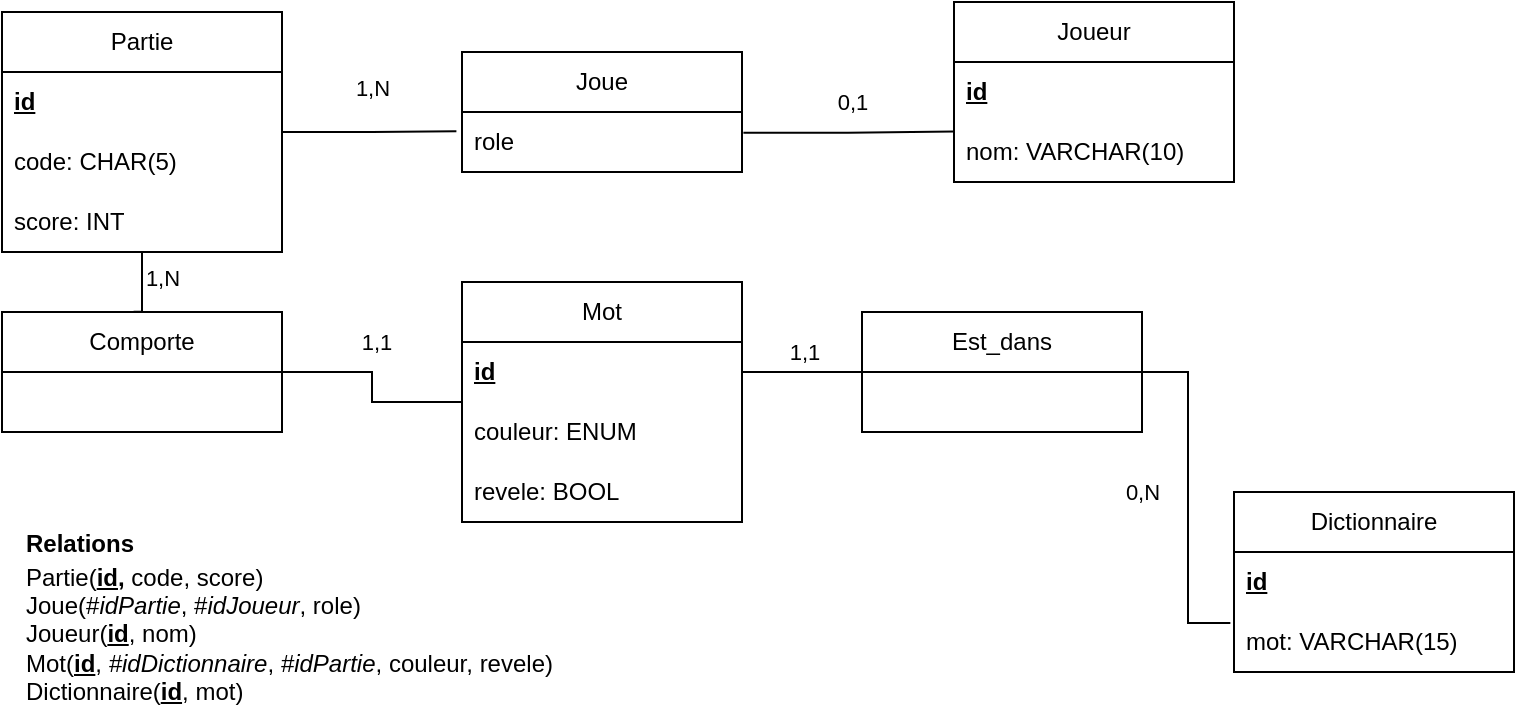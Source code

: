<mxfile version="24.4.13" type="device">
  <diagram id="R2lEEEUBdFMjLlhIrx00" name="Page-1">
    <mxGraphModel dx="989" dy="610" grid="1" gridSize="10" guides="1" tooltips="1" connect="1" arrows="1" fold="1" page="1" pageScale="1" pageWidth="850" pageHeight="1100" math="0" shadow="0" extFonts="Permanent Marker^https://fonts.googleapis.com/css?family=Permanent+Marker">
      <root>
        <mxCell id="0" />
        <mxCell id="1" parent="0" />
        <mxCell id="AaLZpZYPrjbfkjgFqPFA-14" value="Mot" style="swimlane;fontStyle=0;childLayout=stackLayout;horizontal=1;startSize=30;horizontalStack=0;resizeParent=1;resizeParentMax=0;resizeLast=0;collapsible=1;marginBottom=0;whiteSpace=wrap;html=1;" parent="1" vertex="1">
          <mxGeometry x="280" y="305" width="140" height="120" as="geometry">
            <mxRectangle x="210" y="370" width="60" height="30" as="alternateBounds" />
          </mxGeometry>
        </mxCell>
        <mxCell id="AaLZpZYPrjbfkjgFqPFA-15" value="&lt;b&gt;&lt;u&gt;id&lt;/u&gt;&lt;/b&gt;" style="text;strokeColor=none;fillColor=none;align=left;verticalAlign=middle;spacingLeft=4;spacingRight=4;overflow=hidden;points=[[0,0.5],[1,0.5]];portConstraint=eastwest;rotatable=0;whiteSpace=wrap;html=1;" parent="AaLZpZYPrjbfkjgFqPFA-14" vertex="1">
          <mxGeometry y="30" width="140" height="30" as="geometry" />
        </mxCell>
        <mxCell id="AaLZpZYPrjbfkjgFqPFA-19" value="couleur: ENUM" style="text;strokeColor=none;fillColor=none;align=left;verticalAlign=middle;spacingLeft=4;spacingRight=4;overflow=hidden;points=[[0,0.5],[1,0.5]];portConstraint=eastwest;rotatable=0;whiteSpace=wrap;html=1;" parent="AaLZpZYPrjbfkjgFqPFA-14" vertex="1">
          <mxGeometry y="60" width="140" height="30" as="geometry" />
        </mxCell>
        <mxCell id="CnqwCCuB3Zk9VRJwTlJh-23" value="revele: BOOL" style="text;strokeColor=none;fillColor=none;align=left;verticalAlign=middle;spacingLeft=4;spacingRight=4;overflow=hidden;points=[[0,0.5],[1,0.5]];portConstraint=eastwest;rotatable=0;whiteSpace=wrap;html=1;" vertex="1" parent="AaLZpZYPrjbfkjgFqPFA-14">
          <mxGeometry y="90" width="140" height="30" as="geometry" />
        </mxCell>
        <mxCell id="AaLZpZYPrjbfkjgFqPFA-7" value="Joueur" style="swimlane;fontStyle=0;childLayout=stackLayout;horizontal=1;startSize=30;horizontalStack=0;resizeParent=1;resizeParentMax=0;resizeLast=0;collapsible=1;marginBottom=0;whiteSpace=wrap;html=1;" parent="1" vertex="1">
          <mxGeometry x="526" y="165" width="140" height="90" as="geometry" />
        </mxCell>
        <mxCell id="AaLZpZYPrjbfkjgFqPFA-8" value="&lt;b&gt;&lt;u&gt;id&lt;/u&gt;&lt;/b&gt;" style="text;strokeColor=none;fillColor=none;align=left;verticalAlign=middle;spacingLeft=4;spacingRight=4;overflow=hidden;points=[[0,0.5],[1,0.5]];portConstraint=eastwest;rotatable=0;whiteSpace=wrap;html=1;" parent="AaLZpZYPrjbfkjgFqPFA-7" vertex="1">
          <mxGeometry y="30" width="140" height="30" as="geometry" />
        </mxCell>
        <mxCell id="AaLZpZYPrjbfkjgFqPFA-9" value="nom: VARCHAR(10)" style="text;strokeColor=none;fillColor=none;align=left;verticalAlign=middle;spacingLeft=4;spacingRight=4;overflow=hidden;points=[[0,0.5],[1,0.5]];portConstraint=eastwest;rotatable=0;whiteSpace=wrap;html=1;" parent="AaLZpZYPrjbfkjgFqPFA-7" vertex="1">
          <mxGeometry y="60" width="140" height="30" as="geometry" />
        </mxCell>
        <mxCell id="AaLZpZYPrjbfkjgFqPFA-11" value="Dictionnaire" style="swimlane;fontStyle=0;childLayout=stackLayout;horizontal=1;startSize=30;horizontalStack=0;resizeParent=1;resizeParentMax=0;resizeLast=0;collapsible=1;marginBottom=0;whiteSpace=wrap;html=1;" parent="1" vertex="1">
          <mxGeometry x="666" y="410" width="140" height="90" as="geometry" />
        </mxCell>
        <mxCell id="AaLZpZYPrjbfkjgFqPFA-12" value="&lt;b&gt;&lt;u&gt;id&lt;/u&gt;&lt;/b&gt;" style="text;strokeColor=none;fillColor=none;align=left;verticalAlign=middle;spacingLeft=4;spacingRight=4;overflow=hidden;points=[[0,0.5],[1,0.5]];portConstraint=eastwest;rotatable=0;whiteSpace=wrap;html=1;" parent="AaLZpZYPrjbfkjgFqPFA-11" vertex="1">
          <mxGeometry y="30" width="140" height="30" as="geometry" />
        </mxCell>
        <mxCell id="AaLZpZYPrjbfkjgFqPFA-13" value="mot: VARCHAR(15)" style="text;strokeColor=none;fillColor=none;align=left;verticalAlign=middle;spacingLeft=4;spacingRight=4;overflow=hidden;points=[[0,0.5],[1,0.5]];portConstraint=eastwest;rotatable=0;whiteSpace=wrap;html=1;" parent="AaLZpZYPrjbfkjgFqPFA-11" vertex="1">
          <mxGeometry y="60" width="140" height="30" as="geometry" />
        </mxCell>
        <mxCell id="AaLZpZYPrjbfkjgFqPFA-22" value="Partie" style="swimlane;fontStyle=0;childLayout=stackLayout;horizontal=1;startSize=30;horizontalStack=0;resizeParent=1;resizeParentMax=0;resizeLast=0;collapsible=1;marginBottom=0;whiteSpace=wrap;html=1;" parent="1" vertex="1">
          <mxGeometry x="50" y="170" width="140" height="120" as="geometry" />
        </mxCell>
        <mxCell id="AaLZpZYPrjbfkjgFqPFA-23" value="&lt;b&gt;&lt;u&gt;id&lt;/u&gt;&lt;/b&gt;" style="text;strokeColor=none;fillColor=none;align=left;verticalAlign=middle;spacingLeft=4;spacingRight=4;overflow=hidden;points=[[0,0.5],[1,0.5]];portConstraint=eastwest;rotatable=0;whiteSpace=wrap;html=1;" parent="AaLZpZYPrjbfkjgFqPFA-22" vertex="1">
          <mxGeometry y="30" width="140" height="30" as="geometry" />
        </mxCell>
        <mxCell id="AaLZpZYPrjbfkjgFqPFA-24" value="code: CHAR(5)" style="text;strokeColor=none;fillColor=none;align=left;verticalAlign=middle;spacingLeft=4;spacingRight=4;overflow=hidden;points=[[0,0.5],[1,0.5]];portConstraint=eastwest;rotatable=0;whiteSpace=wrap;html=1;" parent="AaLZpZYPrjbfkjgFqPFA-22" vertex="1">
          <mxGeometry y="60" width="140" height="30" as="geometry" />
        </mxCell>
        <mxCell id="AaLZpZYPrjbfkjgFqPFA-25" value="score: INT" style="text;strokeColor=none;fillColor=none;align=left;verticalAlign=middle;spacingLeft=4;spacingRight=4;overflow=hidden;points=[[0,0.5],[1,0.5]];portConstraint=eastwest;rotatable=0;whiteSpace=wrap;html=1;" parent="AaLZpZYPrjbfkjgFqPFA-22" vertex="1">
          <mxGeometry y="90" width="140" height="30" as="geometry" />
        </mxCell>
        <mxCell id="AaLZpZYPrjbfkjgFqPFA-28" value="Joue" style="swimlane;fontStyle=0;childLayout=stackLayout;horizontal=1;startSize=30;horizontalStack=0;resizeParent=1;resizeParentMax=0;resizeLast=0;collapsible=1;marginBottom=0;whiteSpace=wrap;html=1;" parent="1" vertex="1">
          <mxGeometry x="280" y="190" width="140" height="60" as="geometry" />
        </mxCell>
        <mxCell id="0uVetZkIIh2rGpPPn4zH-3" value="role" style="text;strokeColor=none;fillColor=none;align=left;verticalAlign=middle;spacingLeft=4;spacingRight=4;overflow=hidden;points=[[0,0.5],[1,0.5]];portConstraint=eastwest;rotatable=0;whiteSpace=wrap;html=1;" parent="AaLZpZYPrjbfkjgFqPFA-28" vertex="1">
          <mxGeometry y="30" width="140" height="30" as="geometry" />
        </mxCell>
        <mxCell id="AaLZpZYPrjbfkjgFqPFA-33" style="edgeStyle=orthogonalEdgeStyle;rounded=0;orthogonalLoop=1;jettySize=auto;html=1;entryX=-0.02;entryY=0.322;entryDx=0;entryDy=0;entryPerimeter=0;endArrow=none;endFill=0;" parent="1" source="AaLZpZYPrjbfkjgFqPFA-22" target="0uVetZkIIh2rGpPPn4zH-3" edge="1">
          <mxGeometry relative="1" as="geometry">
            <mxPoint x="277.62" y="229" as="targetPoint" />
          </mxGeometry>
        </mxCell>
        <mxCell id="AaLZpZYPrjbfkjgFqPFA-34" value="1,N" style="edgeLabel;html=1;align=center;verticalAlign=middle;resizable=0;points=[];" parent="AaLZpZYPrjbfkjgFqPFA-33" vertex="1" connectable="0">
          <mxGeometry x="0.035" y="2" relative="1" as="geometry">
            <mxPoint y="-20" as="offset" />
          </mxGeometry>
        </mxCell>
        <mxCell id="AaLZpZYPrjbfkjgFqPFA-37" style="edgeStyle=orthogonalEdgeStyle;rounded=0;orthogonalLoop=1;jettySize=auto;html=1;endArrow=none;endFill=0;exitX=1.005;exitY=0.345;exitDx=0;exitDy=0;entryX=0.001;entryY=0.157;entryDx=0;entryDy=0;entryPerimeter=0;exitPerimeter=0;" parent="1" source="0uVetZkIIh2rGpPPn4zH-3" target="AaLZpZYPrjbfkjgFqPFA-9" edge="1">
          <mxGeometry relative="1" as="geometry">
            <mxPoint x="420" y="235" as="sourcePoint" />
            <mxPoint x="500" y="245" as="targetPoint" />
          </mxGeometry>
        </mxCell>
        <mxCell id="AaLZpZYPrjbfkjgFqPFA-38" value="0,1" style="edgeLabel;html=1;align=center;verticalAlign=middle;resizable=0;points=[];" parent="AaLZpZYPrjbfkjgFqPFA-37" vertex="1" connectable="0">
          <mxGeometry x="0.035" y="2" relative="1" as="geometry">
            <mxPoint y="-13" as="offset" />
          </mxGeometry>
        </mxCell>
        <mxCell id="0uVetZkIIh2rGpPPn4zH-1" value="&lt;b&gt;Relations&lt;/b&gt;" style="text;html=1;align=left;verticalAlign=middle;whiteSpace=wrap;rounded=0;" parent="1" vertex="1">
          <mxGeometry x="60" y="422" width="80" height="28" as="geometry" />
        </mxCell>
        <mxCell id="0uVetZkIIh2rGpPPn4zH-2" value="Partie(&lt;u style=&quot;font-weight: bold;&quot;&gt;id,&lt;/u&gt;&amp;nbsp;code, score)&lt;div&gt;Joue(#&lt;i&gt;idPartie&lt;/i&gt;, #&lt;i&gt;idJoueur&lt;/i&gt;, role)&amp;nbsp;&lt;/div&gt;&lt;div&gt;Joueur(&lt;b style=&quot;&quot;&gt;&lt;u&gt;id&lt;/u&gt;&lt;/b&gt;, nom)&lt;/div&gt;&lt;div&gt;Mot(&lt;b&gt;&lt;u&gt;id&lt;/u&gt;&lt;/b&gt;, &lt;i&gt;#idDictionnaire&lt;/i&gt;, &lt;i&gt;#idPartie&lt;/i&gt;, couleur, revele)&lt;/div&gt;&lt;div&gt;Dictionnaire(&lt;b&gt;&lt;u&gt;id&lt;/u&gt;&lt;/b&gt;, mot)&lt;/div&gt;" style="text;html=1;align=left;verticalAlign=middle;whiteSpace=wrap;rounded=0;" parent="1" vertex="1">
          <mxGeometry x="60" y="462" width="270" height="38" as="geometry" />
        </mxCell>
        <mxCell id="CnqwCCuB3Zk9VRJwTlJh-5" value="Comporte" style="swimlane;fontStyle=0;childLayout=stackLayout;horizontal=1;startSize=30;horizontalStack=0;resizeParent=1;resizeParentMax=0;resizeLast=0;collapsible=1;marginBottom=0;whiteSpace=wrap;html=1;" vertex="1" parent="1">
          <mxGeometry x="50" y="320" width="140" height="60" as="geometry" />
        </mxCell>
        <mxCell id="CnqwCCuB3Zk9VRJwTlJh-10" style="edgeStyle=orthogonalEdgeStyle;rounded=0;orthogonalLoop=1;jettySize=auto;html=1;exitX=0.47;exitY=-0.003;exitDx=0;exitDy=0;entryX=0.5;entryY=1;entryDx=0;entryDy=0;entryPerimeter=0;endArrow=none;endFill=0;exitPerimeter=0;" edge="1" parent="1" source="CnqwCCuB3Zk9VRJwTlJh-5" target="AaLZpZYPrjbfkjgFqPFA-25">
          <mxGeometry relative="1" as="geometry">
            <mxPoint x="140" y="395" as="sourcePoint" />
          </mxGeometry>
        </mxCell>
        <mxCell id="CnqwCCuB3Zk9VRJwTlJh-11" value="1,N" style="edgeLabel;html=1;align=center;verticalAlign=middle;resizable=0;points=[];" vertex="1" connectable="0" parent="CnqwCCuB3Zk9VRJwTlJh-10">
          <mxGeometry x="0.261" y="-1" relative="1" as="geometry">
            <mxPoint x="9" as="offset" />
          </mxGeometry>
        </mxCell>
        <mxCell id="CnqwCCuB3Zk9VRJwTlJh-13" style="edgeStyle=orthogonalEdgeStyle;rounded=0;orthogonalLoop=1;jettySize=auto;html=1;exitX=0;exitY=0.5;exitDx=0;exitDy=0;endArrow=none;endFill=0;entryX=1;entryY=0.5;entryDx=0;entryDy=0;" edge="1" parent="1" source="AaLZpZYPrjbfkjgFqPFA-14" target="CnqwCCuB3Zk9VRJwTlJh-5">
          <mxGeometry relative="1" as="geometry">
            <mxPoint x="270" y="384" as="targetPoint" />
          </mxGeometry>
        </mxCell>
        <mxCell id="CnqwCCuB3Zk9VRJwTlJh-14" value="1,1" style="edgeLabel;html=1;align=center;verticalAlign=middle;resizable=0;points=[];" vertex="1" connectable="0" parent="CnqwCCuB3Zk9VRJwTlJh-13">
          <mxGeometry x="-0.032" y="-3" relative="1" as="geometry">
            <mxPoint x="-1" y="-24" as="offset" />
          </mxGeometry>
        </mxCell>
        <mxCell id="CnqwCCuB3Zk9VRJwTlJh-15" value="Est_dans" style="swimlane;fontStyle=0;childLayout=stackLayout;horizontal=1;startSize=30;horizontalStack=0;resizeParent=1;resizeParentMax=0;resizeLast=0;collapsible=1;marginBottom=0;whiteSpace=wrap;html=1;" vertex="1" parent="1">
          <mxGeometry x="480" y="320" width="140" height="60" as="geometry" />
        </mxCell>
        <mxCell id="CnqwCCuB3Zk9VRJwTlJh-16" style="edgeStyle=orthogonalEdgeStyle;rounded=0;orthogonalLoop=1;jettySize=auto;html=1;exitX=1;exitY=0.5;exitDx=0;exitDy=0;entryX=0;entryY=0.5;entryDx=0;entryDy=0;endArrow=none;endFill=0;" edge="1" parent="1" source="AaLZpZYPrjbfkjgFqPFA-15" target="CnqwCCuB3Zk9VRJwTlJh-15">
          <mxGeometry relative="1" as="geometry" />
        </mxCell>
        <mxCell id="CnqwCCuB3Zk9VRJwTlJh-18" value="1,1" style="edgeLabel;html=1;align=center;verticalAlign=middle;resizable=0;points=[];" vertex="1" connectable="0" parent="CnqwCCuB3Zk9VRJwTlJh-16">
          <mxGeometry x="-0.288" y="-1" relative="1" as="geometry">
            <mxPoint x="9" y="-11" as="offset" />
          </mxGeometry>
        </mxCell>
        <mxCell id="CnqwCCuB3Zk9VRJwTlJh-17" style="edgeStyle=orthogonalEdgeStyle;rounded=0;orthogonalLoop=1;jettySize=auto;html=1;exitX=1;exitY=0.5;exitDx=0;exitDy=0;entryX=-0.013;entryY=0.182;entryDx=0;entryDy=0;entryPerimeter=0;endArrow=none;endFill=0;" edge="1" parent="1" source="CnqwCCuB3Zk9VRJwTlJh-15" target="AaLZpZYPrjbfkjgFqPFA-13">
          <mxGeometry relative="1" as="geometry" />
        </mxCell>
        <mxCell id="CnqwCCuB3Zk9VRJwTlJh-19" value="0,N" style="edgeLabel;html=1;align=center;verticalAlign=middle;resizable=0;points=[];" vertex="1" connectable="0" parent="CnqwCCuB3Zk9VRJwTlJh-17">
          <mxGeometry x="-0.103" y="2" relative="1" as="geometry">
            <mxPoint x="-25" y="7" as="offset" />
          </mxGeometry>
        </mxCell>
      </root>
    </mxGraphModel>
  </diagram>
</mxfile>

